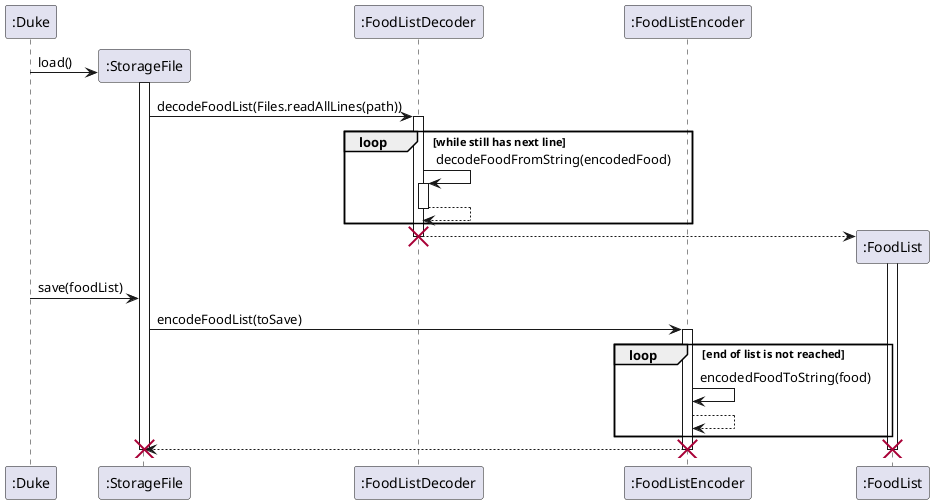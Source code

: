 @startuml
'https://plantuml.com/sequence-diagram


participant ":Duke"

create ":StorageFile" as sf
":Duke" -> sf: load()
activate sf


sf -> ":FoodListDecoder": decodeFoodList(Files.readAllLines(path))
activate ":FoodListDecoder"

loop while still has next line
":FoodListDecoder" -> ":FoodListDecoder": decodeFoodFromString(encodedFood)
activate ":FoodListDecoder"
":FoodListDecoder" --> ":FoodListDecoder"
deactivate ":FoodListDecoder"
end

participant ":FoodListEncoder"
create ":FoodList" as fl
":FoodListDecoder" --> fl
deactivate ":FoodListDecoder"
destroy ":FoodListDecoder"
activate fl

":Duke" -> sf: save(foodList)
sf -> ":FoodListEncoder": encodeFoodList(toSave)
activate ":FoodListEncoder"
loop end of list is not reached
":FoodListEncoder" -> ":FoodListEncoder": encodedFoodToString(food)
":FoodListEncoder" --> ":FoodListEncoder"
end

":FoodListEncoder" --> sf
deactivate ":FoodListEncoder"
destroy ":FoodListEncoder"
destroy sf
destroy fl


@enduml
